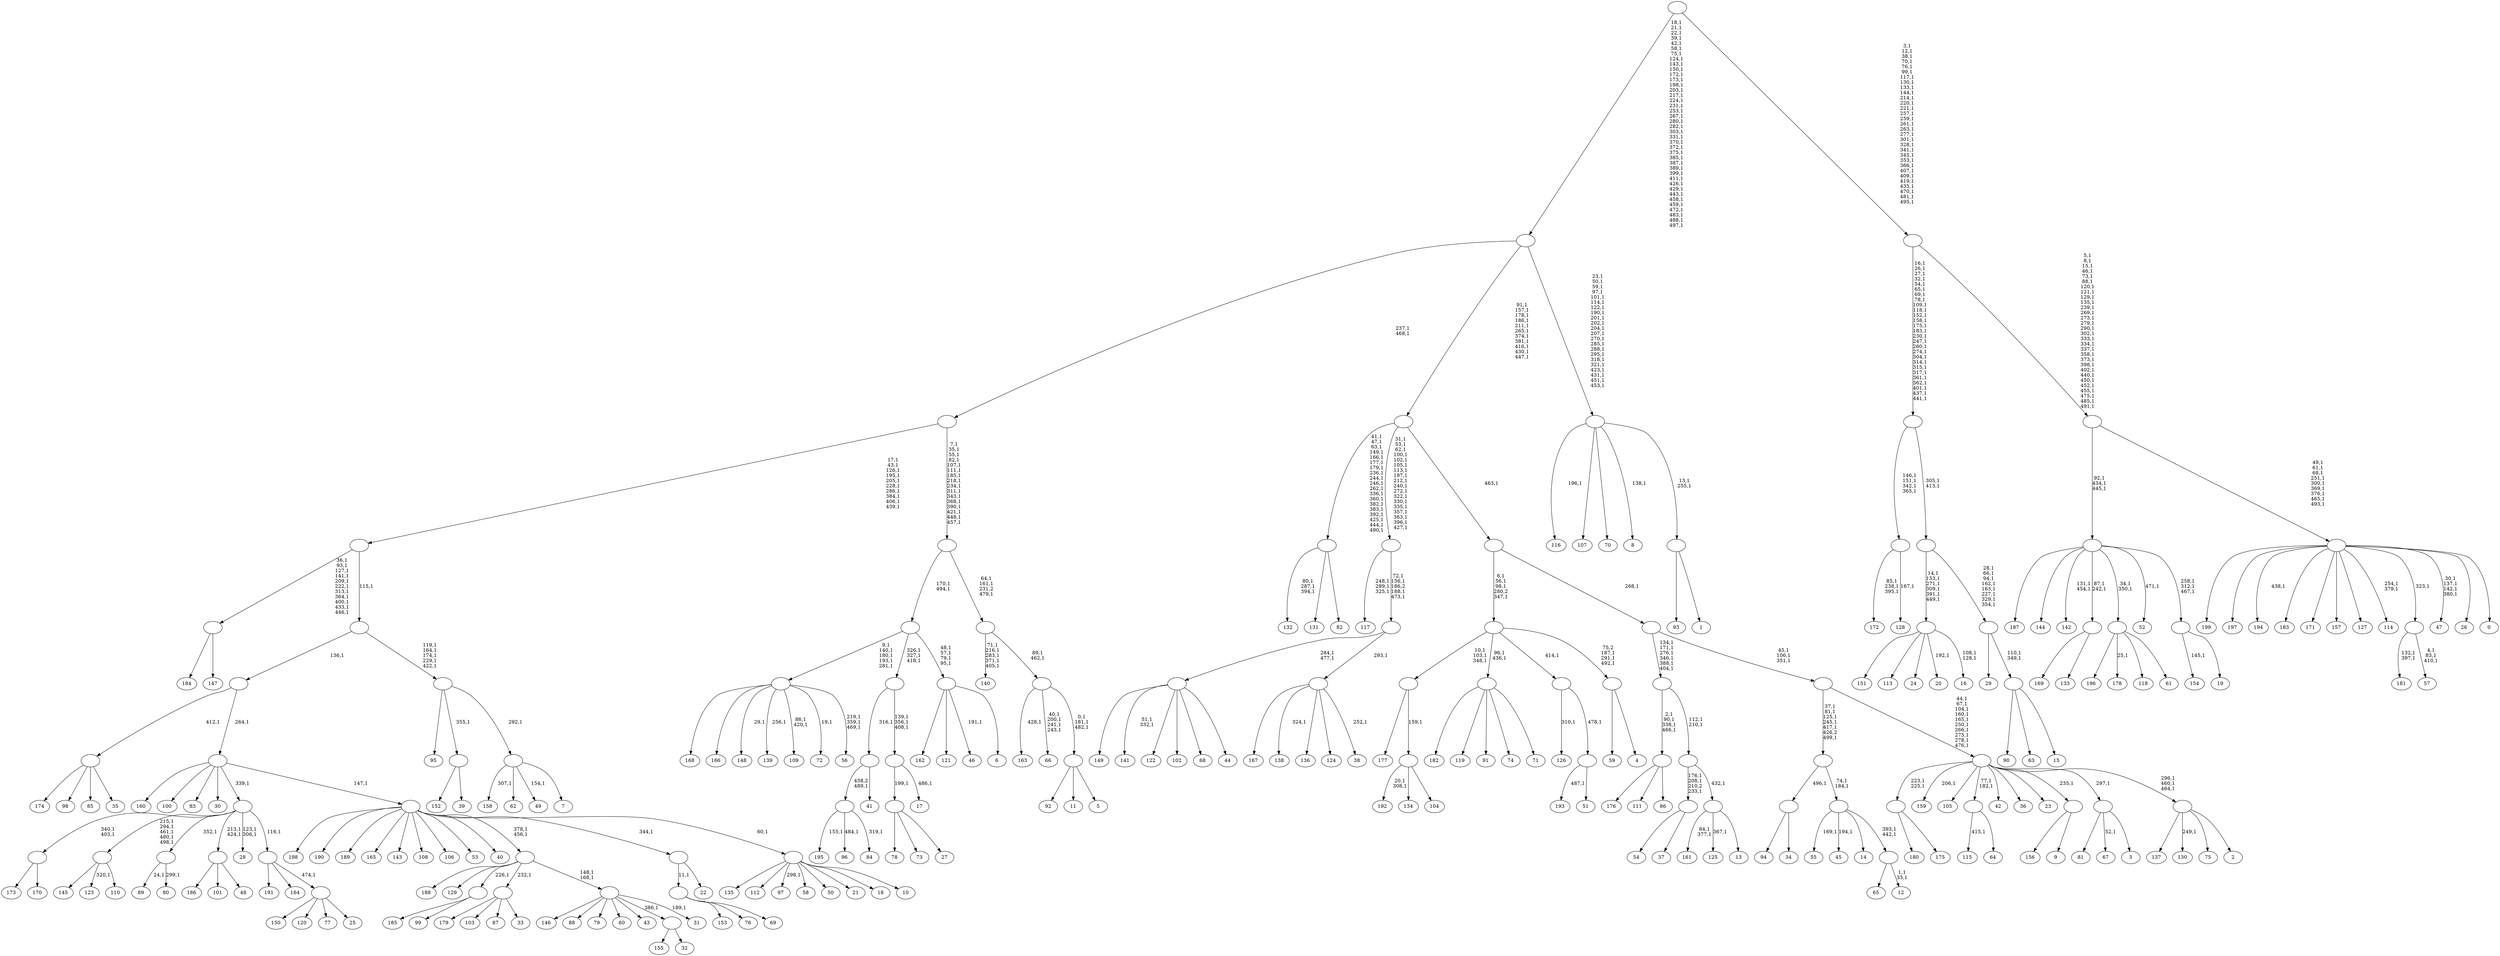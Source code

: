 digraph T {
	700 [label="199"]
	699 [label="198"]
	698 [label="197"]
	697 [label="196"]
	696 [label="195"]
	694 [label="194"]
	692 [label="193"]
	690 [label="192"]
	687 [label="191"]
	686 [label="190"]
	685 [label="189"]
	684 [label="188"]
	683 [label="187"]
	682 [label="186"]
	681 [label="185"]
	680 [label="184"]
	679 [label="183"]
	678 [label="182"]
	677 [label="181"]
	674 [label="180"]
	673 [label="179"]
	672 [label="178"]
	670 [label="177"]
	669 [label="176"]
	668 [label="175"]
	667 [label=""]
	665 [label="174"]
	664 [label="173"]
	663 [label="172"]
	659 [label="171"]
	658 [label="170"]
	657 [label=""]
	655 [label="169"]
	654 [label="168"]
	653 [label="167"]
	652 [label="166"]
	651 [label="165"]
	650 [label="164"]
	649 [label="163"]
	647 [label="162"]
	646 [label="161"]
	643 [label="160"]
	642 [label="159"]
	640 [label="158"]
	638 [label="157"]
	637 [label="156"]
	636 [label="155"]
	635 [label="154"]
	633 [label="153"]
	632 [label="152"]
	631 [label="151"]
	630 [label="150"]
	629 [label="149"]
	628 [label="148"]
	626 [label="147"]
	625 [label=""]
	614 [label="146"]
	613 [label="145"]
	612 [label="144"]
	611 [label="143"]
	610 [label="142"]
	607 [label="141"]
	604 [label="140"]
	598 [label="139"]
	596 [label="138"]
	594 [label="137"]
	593 [label="136"]
	592 [label="135"]
	591 [label="134"]
	590 [label="133"]
	589 [label=""]
	587 [label="132"]
	583 [label="131"]
	582 [label="130"]
	580 [label="129"]
	579 [label="128"]
	577 [label=""]
	573 [label="127"]
	572 [label="126"]
	570 [label="125"]
	568 [label="124"]
	567 [label="123"]
	565 [label="122"]
	564 [label="121"]
	563 [label="120"]
	562 [label="119"]
	561 [label="118"]
	560 [label="117"]
	556 [label="116"]
	554 [label="115"]
	552 [label="114"]
	549 [label="113"]
	548 [label="112"]
	547 [label="111"]
	546 [label="110"]
	545 [label=""]
	540 [label="109"]
	537 [label="108"]
	536 [label="107"]
	535 [label="106"]
	534 [label="105"]
	533 [label="104"]
	532 [label=""]
	531 [label=""]
	528 [label="103"]
	527 [label="102"]
	526 [label="101"]
	525 [label="100"]
	524 [label="99"]
	523 [label=""]
	522 [label="98"]
	521 [label="97"]
	519 [label="96"]
	517 [label="95"]
	516 [label="94"]
	515 [label="93"]
	514 [label="92"]
	513 [label="91"]
	512 [label="90"]
	511 [label="89"]
	509 [label="88"]
	508 [label="87"]
	507 [label="86"]
	506 [label=""]
	502 [label="85"]
	501 [label="84"]
	499 [label=""]
	498 [label="83"]
	497 [label="82"]
	496 [label=""]
	477 [label="81"]
	476 [label="80"]
	474 [label=""]
	473 [label="79"]
	472 [label="78"]
	471 [label="77"]
	470 [label="76"]
	469 [label="75"]
	468 [label="74"]
	467 [label="73"]
	466 [label="72"]
	464 [label="71"]
	463 [label=""]
	461 [label="70"]
	460 [label="69"]
	459 [label=""]
	458 [label="68"]
	457 [label="67"]
	455 [label="66"]
	450 [label="65"]
	449 [label="64"]
	448 [label=""]
	446 [label="63"]
	445 [label="62"]
	444 [label="61"]
	443 [label=""]
	441 [label="60"]
	440 [label="59"]
	439 [label="58"]
	438 [label="57"]
	434 [label=""]
	433 [label="56"]
	429 [label=""]
	424 [label="55"]
	422 [label="54"]
	421 [label="53"]
	420 [label="52"]
	418 [label="51"]
	417 [label=""]
	416 [label=""]
	415 [label="50"]
	414 [label="49"]
	412 [label="48"]
	411 [label=""]
	409 [label="47"]
	404 [label="46"]
	402 [label="45"]
	400 [label="44"]
	399 [label=""]
	397 [label="43"]
	396 [label="42"]
	395 [label="41"]
	394 [label=""]
	393 [label="40"]
	392 [label="39"]
	391 [label=""]
	390 [label="38"]
	388 [label=""]
	387 [label=""]
	383 [label=""]
	365 [label="37"]
	364 [label=""]
	361 [label="36"]
	360 [label="35"]
	359 [label=""]
	358 [label="34"]
	357 [label=""]
	356 [label="33"]
	355 [label=""]
	354 [label="32"]
	353 [label=""]
	352 [label="31"]
	350 [label=""]
	348 [label=""]
	346 [label="30"]
	345 [label="29"]
	344 [label="28"]
	341 [label="27"]
	340 [label=""]
	339 [label="26"]
	338 [label="25"]
	337 [label=""]
	336 [label=""]
	335 [label=""]
	334 [label="24"]
	333 [label="23"]
	332 [label="22"]
	331 [label=""]
	330 [label="21"]
	329 [label="20"]
	327 [label="19"]
	326 [label=""]
	323 [label=""]
	320 [label="18"]
	319 [label="17"]
	317 [label=""]
	314 [label=""]
	311 [label="16"]
	308 [label=""]
	302 [label="15"]
	301 [label=""]
	299 [label=""]
	291 [label=""]
	289 [label=""]
	262 [label="14"]
	261 [label="13"]
	260 [label=""]
	259 [label=""]
	257 [label=""]
	251 [label="12"]
	248 [label=""]
	246 [label=""]
	244 [label=""]
	238 [label="11"]
	237 [label="10"]
	236 [label=""]
	235 [label=""]
	234 [label=""]
	233 [label=""]
	232 [label="9"]
	231 [label=""]
	230 [label="8"]
	228 [label="7"]
	227 [label=""]
	226 [label=""]
	221 [label=""]
	220 [label=""]
	210 [label="6"]
	209 [label=""]
	205 [label=""]
	203 [label="5"]
	202 [label=""]
	199 [label=""]
	197 [label=""]
	194 [label=""]
	178 [label=""]
	176 [label="4"]
	175 [label=""]
	172 [label=""]
	168 [label="3"]
	167 [label=""]
	166 [label="2"]
	165 [label=""]
	162 [label=""]
	152 [label=""]
	149 [label=""]
	148 [label=""]
	147 [label=""]
	136 [label="1"]
	135 [label=""]
	133 [label=""]
	111 [label=""]
	71 [label="0"]
	70 [label=""]
	61 [label=""]
	31 [label=""]
	0 [label=""]
	667 -> 674 [label=""]
	667 -> 668 [label=""]
	657 -> 664 [label=""]
	657 -> 658 [label=""]
	625 -> 680 [label=""]
	625 -> 626 [label=""]
	589 -> 655 [label=""]
	589 -> 590 [label=""]
	577 -> 579 [label="167,1"]
	577 -> 663 [label="85,1\n238,1\n395,1"]
	545 -> 567 [label="320,1"]
	545 -> 613 [label=""]
	545 -> 546 [label=""]
	532 -> 690 [label="20,1\n308,1"]
	532 -> 591 [label=""]
	532 -> 533 [label=""]
	531 -> 670 [label=""]
	531 -> 532 [label="159,1"]
	523 -> 681 [label=""]
	523 -> 524 [label=""]
	506 -> 669 [label=""]
	506 -> 547 [label=""]
	506 -> 507 [label=""]
	499 -> 501 [label="319,1"]
	499 -> 519 [label="484,1"]
	499 -> 696 [label="155,1"]
	496 -> 587 [label="80,1\n287,1\n394,1"]
	496 -> 583 [label=""]
	496 -> 497 [label=""]
	474 -> 476 [label="299,1"]
	474 -> 511 [label="24,1"]
	463 -> 678 [label=""]
	463 -> 562 [label=""]
	463 -> 513 [label=""]
	463 -> 468 [label=""]
	463 -> 464 [label=""]
	459 -> 633 [label=""]
	459 -> 470 [label=""]
	459 -> 460 [label=""]
	448 -> 554 [label="415,1"]
	448 -> 449 [label=""]
	443 -> 672 [label="25,1"]
	443 -> 697 [label=""]
	443 -> 561 [label=""]
	443 -> 444 [label=""]
	434 -> 438 [label="4,1\n83,1\n410,1"]
	434 -> 677 [label="132,1\n397,1"]
	429 -> 433 [label="219,1\n359,1\n469,1"]
	429 -> 466 [label="19,1"]
	429 -> 540 [label="86,1\n420,1"]
	429 -> 598 [label="256,1"]
	429 -> 628 [label="29,1"]
	429 -> 654 [label=""]
	429 -> 652 [label=""]
	417 -> 692 [label="487,1"]
	417 -> 418 [label=""]
	416 -> 572 [label="310,1"]
	416 -> 417 [label="478,1"]
	411 -> 682 [label=""]
	411 -> 526 [label=""]
	411 -> 412 [label=""]
	399 -> 607 [label="51,1\n332,1"]
	399 -> 629 [label=""]
	399 -> 565 [label=""]
	399 -> 527 [label=""]
	399 -> 458 [label=""]
	399 -> 400 [label=""]
	394 -> 499 [label="458,2\n489,1"]
	394 -> 395 [label=""]
	391 -> 632 [label=""]
	391 -> 392 [label=""]
	388 -> 390 [label="252,1"]
	388 -> 596 [label="324,1"]
	388 -> 653 [label=""]
	388 -> 593 [label=""]
	388 -> 568 [label=""]
	387 -> 399 [label="284,1\n477,1"]
	387 -> 388 [label="293,1"]
	383 -> 387 [label="72,1\n156,1\n186,2\n188,1\n473,1"]
	383 -> 560 [label="248,1\n289,1\n325,1"]
	364 -> 422 [label=""]
	364 -> 365 [label=""]
	359 -> 665 [label=""]
	359 -> 522 [label=""]
	359 -> 502 [label=""]
	359 -> 360 [label=""]
	357 -> 516 [label=""]
	357 -> 358 [label=""]
	355 -> 673 [label=""]
	355 -> 528 [label=""]
	355 -> 508 [label=""]
	355 -> 356 [label=""]
	353 -> 636 [label=""]
	353 -> 354 [label=""]
	350 -> 352 [label="189,1"]
	350 -> 614 [label=""]
	350 -> 509 [label=""]
	350 -> 473 [label=""]
	350 -> 441 [label=""]
	350 -> 397 [label=""]
	350 -> 353 [label="386,1"]
	348 -> 350 [label="148,1\n168,1"]
	348 -> 684 [label=""]
	348 -> 580 [label=""]
	348 -> 523 [label="226,1"]
	348 -> 355 [label="232,1"]
	340 -> 472 [label=""]
	340 -> 467 [label=""]
	340 -> 341 [label=""]
	337 -> 630 [label=""]
	337 -> 563 [label=""]
	337 -> 471 [label=""]
	337 -> 338 [label=""]
	336 -> 687 [label=""]
	336 -> 650 [label=""]
	336 -> 337 [label="474,1"]
	335 -> 344 [label="123,1\n306,1"]
	335 -> 411 [label="213,1\n424,1"]
	335 -> 545 [label="215,1\n294,1\n461,1\n480,1\n498,1"]
	335 -> 657 [label="340,1\n403,1"]
	335 -> 474 [label="352,1"]
	335 -> 336 [label="116,1"]
	331 -> 459 [label="11,1"]
	331 -> 332 [label=""]
	326 -> 635 [label="145,1"]
	326 -> 327 [label=""]
	323 -> 326 [label="258,1\n312,1\n467,1"]
	323 -> 420 [label="471,1"]
	323 -> 443 [label="34,1\n350,1"]
	323 -> 589 [label="87,1\n242,1"]
	323 -> 610 [label="131,1\n454,1"]
	323 -> 683 [label=""]
	323 -> 612 [label=""]
	317 -> 319 [label="486,1"]
	317 -> 340 [label="199,1"]
	314 -> 317 [label="139,1\n356,1\n408,1"]
	314 -> 394 [label="316,1"]
	308 -> 311 [label="108,1\n128,1"]
	308 -> 329 [label="192,1"]
	308 -> 631 [label=""]
	308 -> 549 [label=""]
	308 -> 334 [label=""]
	301 -> 512 [label=""]
	301 -> 446 [label=""]
	301 -> 302 [label=""]
	299 -> 301 [label="110,1\n349,1"]
	299 -> 345 [label=""]
	291 -> 299 [label="28,1\n66,1\n94,1\n162,1\n163,1\n227,1\n329,1\n354,1"]
	291 -> 308 [label="14,1\n153,1\n271,1\n309,1\n391,1\n449,1"]
	289 -> 291 [label="305,1\n413,1"]
	289 -> 577 [label="146,1\n151,1\n342,1\n365,1"]
	260 -> 570 [label="367,1"]
	260 -> 646 [label="84,1\n377,1"]
	260 -> 261 [label=""]
	259 -> 364 [label="176,1\n208,1\n210,2\n233,1"]
	259 -> 260 [label="432,1"]
	257 -> 259 [label="112,1\n210,1"]
	257 -> 506 [label="2,1\n90,1\n338,1\n466,1"]
	248 -> 251 [label="1,1\n33,1"]
	248 -> 450 [label=""]
	246 -> 248 [label="393,1\n442,1"]
	246 -> 402 [label="194,1"]
	246 -> 424 [label="169,1"]
	246 -> 262 [label=""]
	244 -> 246 [label="74,1\n184,1"]
	244 -> 357 [label="496,1"]
	236 -> 521 [label="298,1"]
	236 -> 592 [label=""]
	236 -> 548 [label=""]
	236 -> 439 [label=""]
	236 -> 415 [label=""]
	236 -> 330 [label=""]
	236 -> 320 [label=""]
	236 -> 237 [label=""]
	235 -> 348 [label="378,1\n456,1"]
	235 -> 699 [label=""]
	235 -> 686 [label=""]
	235 -> 685 [label=""]
	235 -> 651 [label=""]
	235 -> 611 [label=""]
	235 -> 537 [label=""]
	235 -> 535 [label=""]
	235 -> 421 [label=""]
	235 -> 393 [label=""]
	235 -> 331 [label="344,1"]
	235 -> 236 [label="60,1"]
	234 -> 643 [label=""]
	234 -> 525 [label=""]
	234 -> 498 [label=""]
	234 -> 346 [label=""]
	234 -> 335 [label="339,1"]
	234 -> 235 [label="147,1"]
	233 -> 359 [label="412,1"]
	233 -> 234 [label="264,1"]
	231 -> 637 [label=""]
	231 -> 232 [label=""]
	227 -> 414 [label="154,1"]
	227 -> 640 [label="307,1"]
	227 -> 445 [label=""]
	227 -> 228 [label=""]
	226 -> 517 [label=""]
	226 -> 391 [label="355,1"]
	226 -> 227 [label="292,1"]
	221 -> 226 [label="119,1\n164,1\n174,1\n229,1\n422,1"]
	221 -> 233 [label="136,1"]
	220 -> 625 [label="36,1\n93,1\n127,1\n141,1\n209,1\n222,1\n313,1\n364,1\n400,1\n433,1\n446,1"]
	220 -> 221 [label="115,1"]
	209 -> 404 [label="191,1"]
	209 -> 647 [label=""]
	209 -> 564 [label=""]
	209 -> 210 [label=""]
	205 -> 209 [label="48,1\n57,1\n79,1\n95,1"]
	205 -> 314 [label="326,1\n327,1\n418,1"]
	205 -> 429 [label="9,1\n140,1\n180,1\n193,1\n281,1"]
	202 -> 514 [label=""]
	202 -> 238 [label=""]
	202 -> 203 [label=""]
	199 -> 202 [label="0,1\n181,1\n482,1"]
	199 -> 455 [label="40,1\n200,1\n241,1\n243,1"]
	199 -> 649 [label="428,1"]
	197 -> 199 [label="89,1\n462,1"]
	197 -> 604 [label="71,1\n216,1\n283,1\n371,1\n405,1"]
	194 -> 197 [label="64,1\n161,1\n231,2\n479,1"]
	194 -> 205 [label="170,1\n494,1"]
	178 -> 194 [label="7,1\n35,1\n55,1\n82,1\n107,1\n111,1\n185,1\n218,1\n234,1\n311,1\n343,1\n368,1\n390,1\n421,1\n448,1\n457,1"]
	178 -> 220 [label="17,1\n43,1\n126,1\n195,1\n205,1\n228,1\n286,1\n384,1\n406,1\n439,1"]
	175 -> 440 [label=""]
	175 -> 176 [label=""]
	172 -> 175 [label="75,2\n187,1\n291,1\n492,1"]
	172 -> 463 [label="96,1\n436,1"]
	172 -> 531 [label="10,1\n103,1\n348,1"]
	172 -> 416 [label="414,1"]
	167 -> 457 [label="52,1"]
	167 -> 477 [label=""]
	167 -> 168 [label=""]
	165 -> 582 [label="249,1"]
	165 -> 594 [label=""]
	165 -> 469 [label=""]
	165 -> 166 [label=""]
	162 -> 165 [label="296,1\n460,1\n464,1"]
	162 -> 448 [label="77,1\n182,1"]
	162 -> 642 [label="206,1"]
	162 -> 667 [label="223,1\n225,1"]
	162 -> 534 [label=""]
	162 -> 396 [label=""]
	162 -> 361 [label=""]
	162 -> 333 [label=""]
	162 -> 231 [label="235,1"]
	162 -> 167 [label="297,1"]
	152 -> 162 [label="44,1\n67,1\n104,1\n160,1\n165,1\n250,1\n266,1\n275,1\n278,1\n476,1"]
	152 -> 244 [label="37,1\n81,1\n125,1\n245,1\n417,1\n426,2\n499,1"]
	149 -> 152 [label="45,1\n106,1\n351,1"]
	149 -> 257 [label="134,1\n171,1\n276,1\n346,1\n388,1\n404,1"]
	148 -> 172 [label="6,1\n56,1\n98,1\n280,2\n347,1"]
	148 -> 149 [label="268,1"]
	147 -> 383 [label="31,1\n53,1\n62,1\n100,1\n102,1\n105,1\n113,1\n197,1\n212,1\n240,1\n272,1\n322,1\n330,1\n335,1\n357,1\n363,1\n396,1\n427,1"]
	147 -> 496 [label="41,1\n47,1\n63,1\n149,1\n166,1\n177,1\n179,1\n236,1\n244,1\n246,1\n262,1\n336,1\n360,1\n382,1\n383,1\n392,1\n425,1\n444,1\n490,1"]
	147 -> 148 [label="463,1"]
	135 -> 515 [label=""]
	135 -> 136 [label=""]
	133 -> 135 [label="13,1\n255,1"]
	133 -> 230 [label="138,1"]
	133 -> 556 [label="196,1"]
	133 -> 536 [label=""]
	133 -> 461 [label=""]
	111 -> 133 [label="23,1\n50,1\n59,1\n97,1\n101,1\n114,1\n122,1\n190,1\n201,1\n202,1\n204,1\n207,1\n270,1\n285,1\n288,1\n295,1\n318,1\n321,1\n423,1\n431,1\n451,1\n453,1"]
	111 -> 147 [label="91,1\n157,1\n178,1\n186,1\n211,1\n265,1\n374,1\n381,1\n416,1\n430,1\n447,1"]
	111 -> 178 [label="237,1\n468,1"]
	70 -> 409 [label="30,1\n137,1\n142,1\n380,1"]
	70 -> 552 [label="254,1\n379,1"]
	70 -> 694 [label="438,1"]
	70 -> 700 [label=""]
	70 -> 698 [label=""]
	70 -> 679 [label=""]
	70 -> 659 [label=""]
	70 -> 638 [label=""]
	70 -> 573 [label=""]
	70 -> 434 [label="323,1"]
	70 -> 339 [label=""]
	70 -> 71 [label=""]
	61 -> 70 [label="49,1\n61,1\n68,1\n251,1\n300,1\n369,1\n376,1\n465,1\n493,1"]
	61 -> 323 [label="92,1\n434,1\n445,1"]
	31 -> 61 [label="5,1\n8,1\n15,1\n46,1\n73,1\n88,1\n120,1\n121,1\n129,1\n135,1\n239,1\n269,1\n273,1\n279,1\n290,1\n302,1\n333,1\n334,1\n337,1\n358,1\n373,1\n398,1\n402,1\n440,1\n450,1\n452,1\n455,1\n475,1\n485,1\n491,1"]
	31 -> 289 [label="16,1\n26,1\n27,1\n32,1\n54,1\n65,1\n69,1\n78,1\n109,1\n118,1\n152,1\n158,1\n175,1\n183,1\n230,1\n247,1\n260,1\n274,1\n304,1\n314,1\n315,1\n317,1\n361,1\n362,1\n401,1\n437,1\n441,1"]
	0 -> 31 [label="3,1\n12,1\n38,1\n70,1\n76,1\n99,1\n117,1\n130,1\n133,1\n144,1\n214,1\n220,1\n221,1\n257,1\n259,1\n261,1\n263,1\n277,1\n301,1\n328,1\n341,1\n345,1\n353,1\n366,1\n407,1\n409,1\n419,1\n435,1\n470,1\n481,1\n495,1"]
	0 -> 111 [label="18,1\n21,1\n22,1\n39,1\n42,1\n58,1\n75,1\n124,1\n143,1\n150,1\n172,1\n173,1\n198,1\n203,1\n217,1\n224,1\n231,1\n253,1\n267,1\n280,1\n282,1\n303,1\n331,1\n370,1\n372,1\n375,1\n385,1\n387,1\n389,1\n399,1\n411,1\n426,1\n429,1\n443,1\n458,1\n459,1\n472,1\n483,1\n488,1\n497,1"]
}
